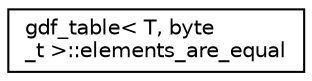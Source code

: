 digraph "Graphical Class Hierarchy"
{
  edge [fontname="Helvetica",fontsize="10",labelfontname="Helvetica",labelfontsize="10"];
  node [fontname="Helvetica",fontsize="10",shape=record];
  rankdir="LR";
  Node0 [label="gdf_table\< T, byte\l_t \>::elements_are_equal",height=0.2,width=0.4,color="black", fillcolor="white", style="filled",URL="$structgdf__table_1_1elements__are__equal.html"];
}
